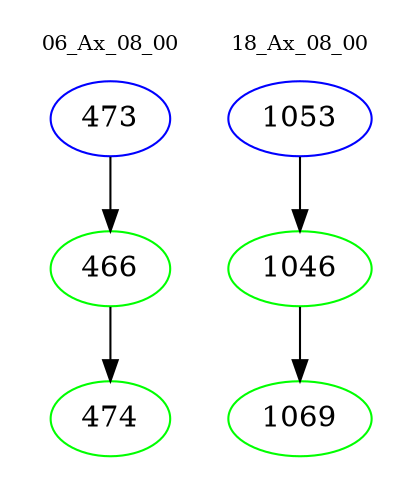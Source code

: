 digraph{
subgraph cluster_0 {
color = white
label = "06_Ax_08_00";
fontsize=10;
T0_473 [label="473", color="blue"]
T0_473 -> T0_466 [color="black"]
T0_466 [label="466", color="green"]
T0_466 -> T0_474 [color="black"]
T0_474 [label="474", color="green"]
}
subgraph cluster_1 {
color = white
label = "18_Ax_08_00";
fontsize=10;
T1_1053 [label="1053", color="blue"]
T1_1053 -> T1_1046 [color="black"]
T1_1046 [label="1046", color="green"]
T1_1046 -> T1_1069 [color="black"]
T1_1069 [label="1069", color="green"]
}
}
